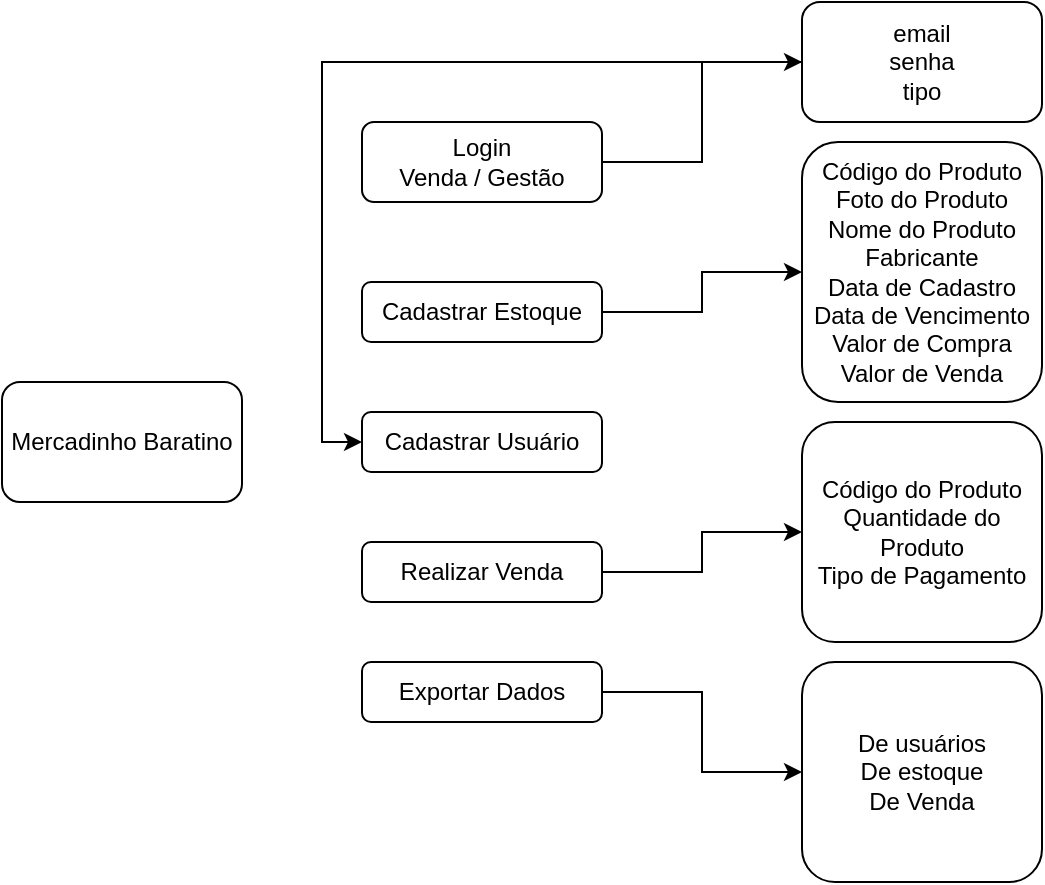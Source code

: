 <mxfile version="24.7.16">
  <diagram name="Página-1" id="jNjH8Av_dtd9iKUkDj6t">
    <mxGraphModel dx="880" dy="460" grid="1" gridSize="10" guides="1" tooltips="1" connect="1" arrows="1" fold="1" page="1" pageScale="1" pageWidth="827" pageHeight="1169" math="0" shadow="0">
      <root>
        <mxCell id="0" />
        <mxCell id="1" parent="0" />
        <mxCell id="Hl8j8t302Fdscv5aE42S-2" value="Mercadinho Baratino" style="rounded=1;whiteSpace=wrap;html=1;" vertex="1" parent="1">
          <mxGeometry x="30" y="230" width="120" height="60" as="geometry" />
        </mxCell>
        <mxCell id="Hl8j8t302Fdscv5aE42S-16" style="edgeStyle=orthogonalEdgeStyle;rounded=0;orthogonalLoop=1;jettySize=auto;html=1;entryX=0;entryY=0.5;entryDx=0;entryDy=0;" edge="1" parent="1" source="Hl8j8t302Fdscv5aE42S-3" target="Hl8j8t302Fdscv5aE42S-10">
          <mxGeometry relative="1" as="geometry" />
        </mxCell>
        <mxCell id="Hl8j8t302Fdscv5aE42S-3" value="Login&lt;br&gt;Venda / Gestão" style="rounded=1;whiteSpace=wrap;html=1;" vertex="1" parent="1">
          <mxGeometry x="210" y="100" width="120" height="40" as="geometry" />
        </mxCell>
        <mxCell id="Hl8j8t302Fdscv5aE42S-17" style="edgeStyle=orthogonalEdgeStyle;rounded=0;orthogonalLoop=1;jettySize=auto;html=1;entryX=0;entryY=0.5;entryDx=0;entryDy=0;" edge="1" parent="1" source="Hl8j8t302Fdscv5aE42S-4" target="Hl8j8t302Fdscv5aE42S-11">
          <mxGeometry relative="1" as="geometry" />
        </mxCell>
        <mxCell id="Hl8j8t302Fdscv5aE42S-4" value="Cadastrar Estoque" style="rounded=1;whiteSpace=wrap;html=1;" vertex="1" parent="1">
          <mxGeometry x="210" y="180" width="120" height="30" as="geometry" />
        </mxCell>
        <mxCell id="Hl8j8t302Fdscv5aE42S-7" value="Cadastrar Usuário" style="rounded=1;whiteSpace=wrap;html=1;" vertex="1" parent="1">
          <mxGeometry x="210" y="245" width="120" height="30" as="geometry" />
        </mxCell>
        <mxCell id="Hl8j8t302Fdscv5aE42S-21" style="edgeStyle=orthogonalEdgeStyle;rounded=0;orthogonalLoop=1;jettySize=auto;html=1;entryX=0;entryY=0.5;entryDx=0;entryDy=0;" edge="1" parent="1" source="Hl8j8t302Fdscv5aE42S-8" target="Hl8j8t302Fdscv5aE42S-13">
          <mxGeometry relative="1" as="geometry" />
        </mxCell>
        <mxCell id="Hl8j8t302Fdscv5aE42S-8" value="Realizar Venda" style="rounded=1;whiteSpace=wrap;html=1;" vertex="1" parent="1">
          <mxGeometry x="210" y="310" width="120" height="30" as="geometry" />
        </mxCell>
        <mxCell id="Hl8j8t302Fdscv5aE42S-22" style="edgeStyle=orthogonalEdgeStyle;rounded=0;orthogonalLoop=1;jettySize=auto;html=1;entryX=0;entryY=0.5;entryDx=0;entryDy=0;" edge="1" parent="1" source="Hl8j8t302Fdscv5aE42S-9" target="Hl8j8t302Fdscv5aE42S-14">
          <mxGeometry relative="1" as="geometry" />
        </mxCell>
        <mxCell id="Hl8j8t302Fdscv5aE42S-9" value="Exportar Dados" style="rounded=1;whiteSpace=wrap;html=1;" vertex="1" parent="1">
          <mxGeometry x="210" y="370" width="120" height="30" as="geometry" />
        </mxCell>
        <mxCell id="Hl8j8t302Fdscv5aE42S-20" style="edgeStyle=orthogonalEdgeStyle;rounded=0;orthogonalLoop=1;jettySize=auto;html=1;entryX=0;entryY=0.5;entryDx=0;entryDy=0;" edge="1" parent="1" source="Hl8j8t302Fdscv5aE42S-10" target="Hl8j8t302Fdscv5aE42S-7">
          <mxGeometry relative="1" as="geometry" />
        </mxCell>
        <mxCell id="Hl8j8t302Fdscv5aE42S-10" value="email&lt;div&gt;senha&lt;/div&gt;&lt;div&gt;tipo&lt;/div&gt;" style="rounded=1;whiteSpace=wrap;html=1;" vertex="1" parent="1">
          <mxGeometry x="430" y="40" width="120" height="60" as="geometry" />
        </mxCell>
        <mxCell id="Hl8j8t302Fdscv5aE42S-11" value="Código do Produto&lt;div&gt;Foto do Produto&lt;/div&gt;&lt;div&gt;Nome do Produto&lt;/div&gt;&lt;div&gt;Fabricante&lt;/div&gt;&lt;div&gt;Data de Cadastro&lt;/div&gt;&lt;div&gt;Data de Vencimento&lt;/div&gt;&lt;div&gt;Valor de Compra&lt;/div&gt;&lt;div&gt;Valor de Venda&lt;/div&gt;" style="rounded=1;whiteSpace=wrap;html=1;" vertex="1" parent="1">
          <mxGeometry x="430" y="110" width="120" height="130" as="geometry" />
        </mxCell>
        <mxCell id="Hl8j8t302Fdscv5aE42S-13" value="Código do Produto&lt;div&gt;Quantidade do Produto&lt;/div&gt;&lt;div&gt;Tipo de Pagamento&lt;/div&gt;" style="rounded=1;whiteSpace=wrap;html=1;" vertex="1" parent="1">
          <mxGeometry x="430" y="250" width="120" height="110" as="geometry" />
        </mxCell>
        <mxCell id="Hl8j8t302Fdscv5aE42S-14" value="De usuários&lt;div&gt;De estoque&lt;/div&gt;&lt;div&gt;De Venda&lt;/div&gt;" style="rounded=1;whiteSpace=wrap;html=1;" vertex="1" parent="1">
          <mxGeometry x="430" y="370" width="120" height="110" as="geometry" />
        </mxCell>
      </root>
    </mxGraphModel>
  </diagram>
</mxfile>
